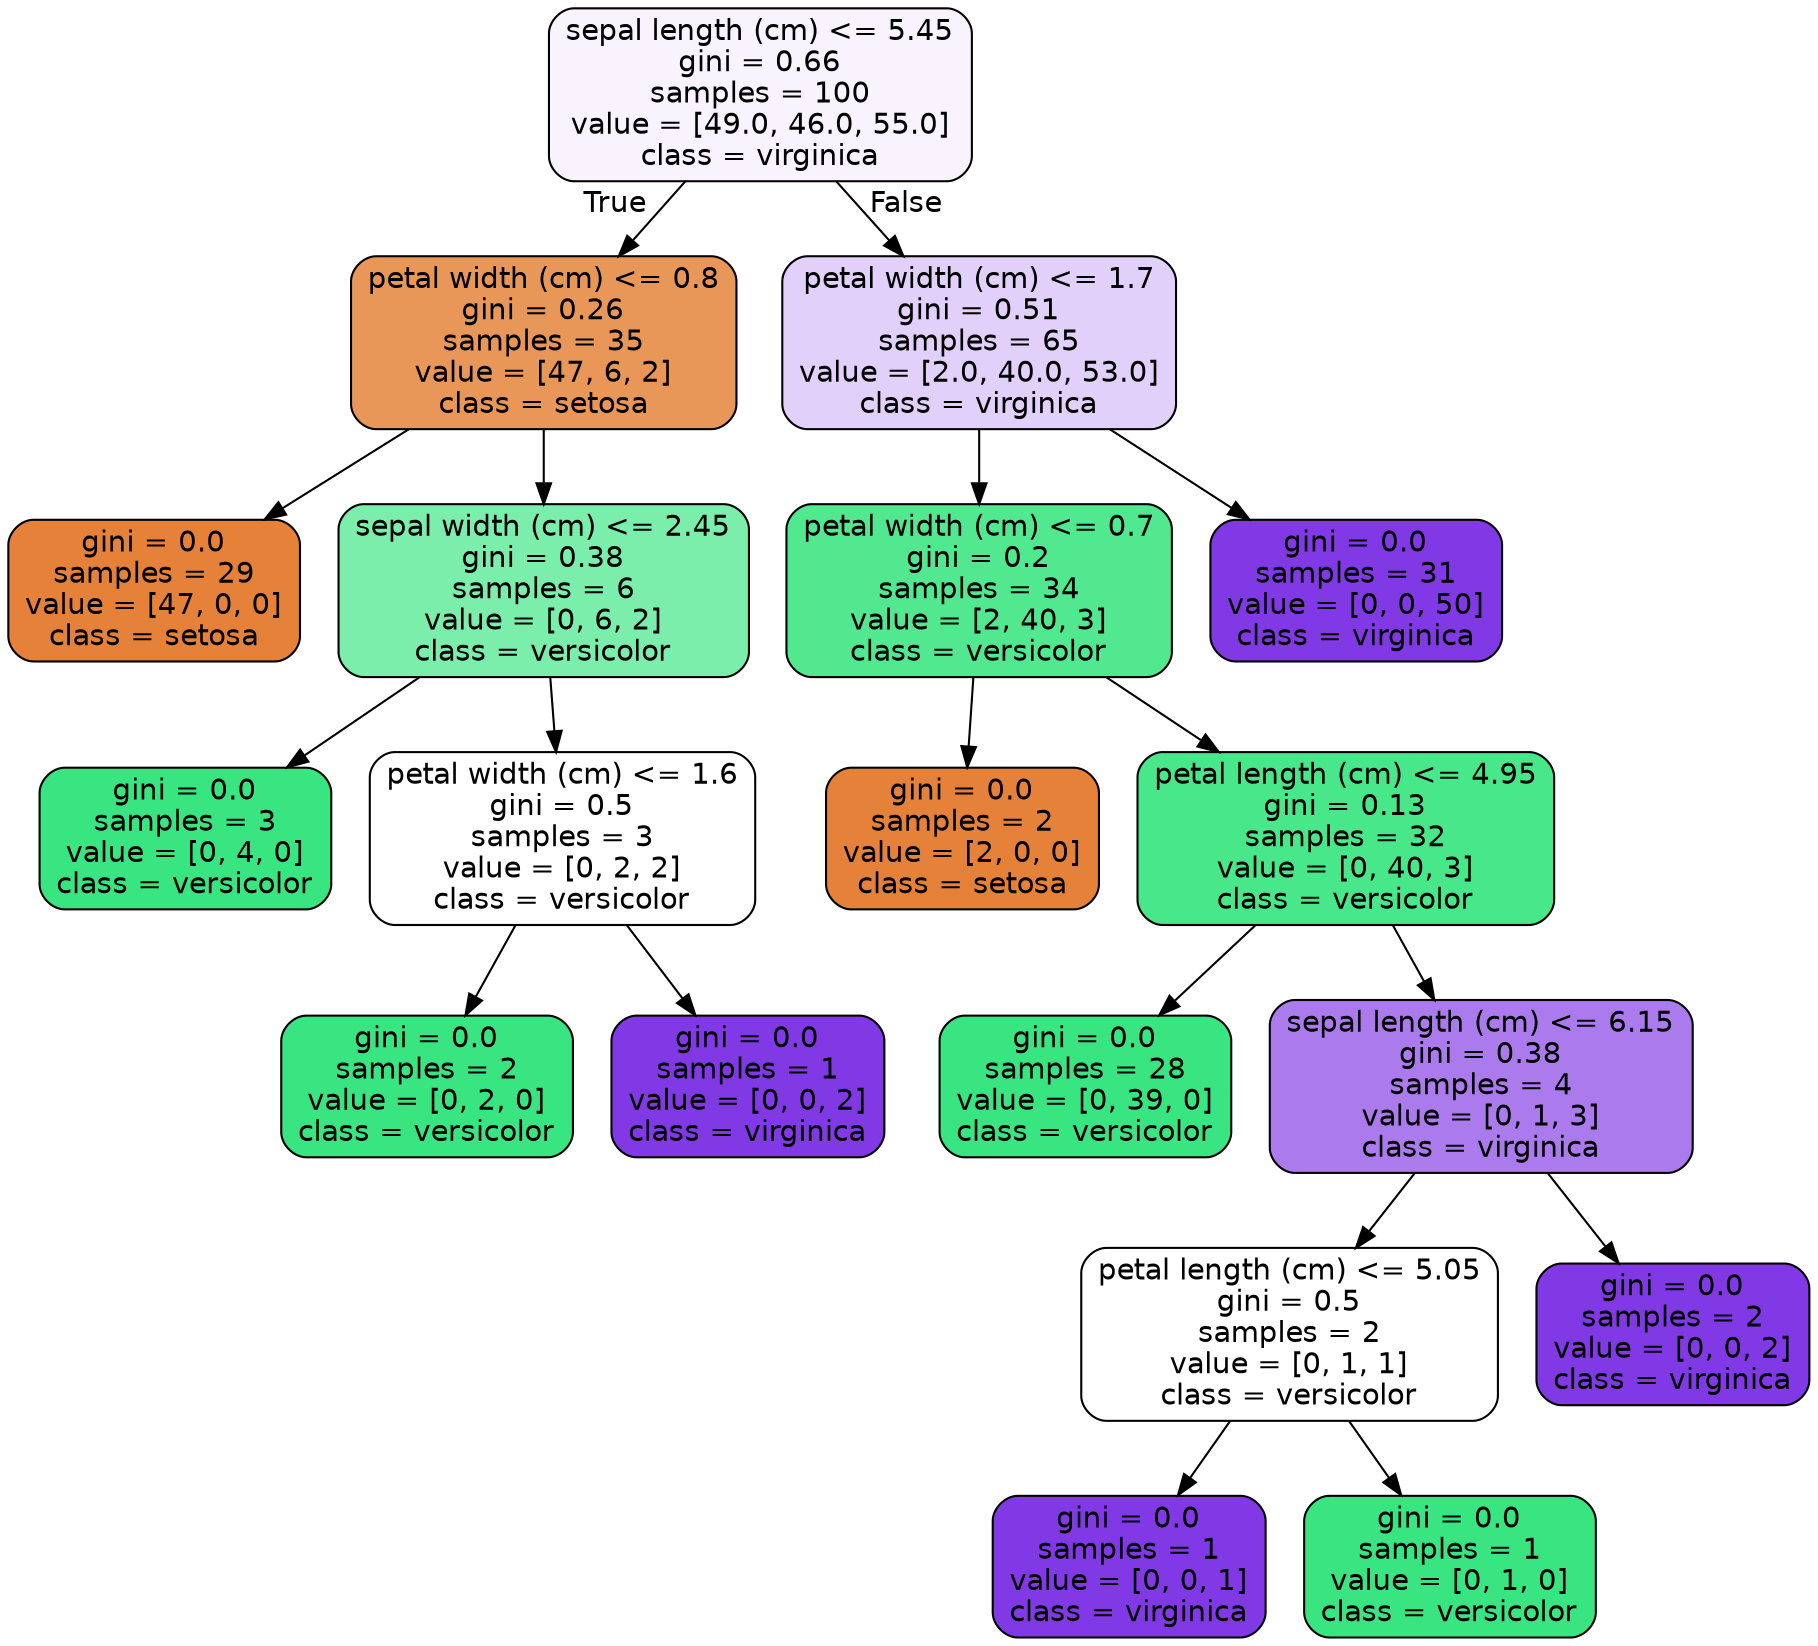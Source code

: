 digraph Tree {
node [shape=box, style="filled, rounded", color="black", fontname="helvetica"] ;
edge [fontname="helvetica"] ;
0 [label="sepal length (cm) <= 5.45\ngini = 0.66\nsamples = 100\nvalue = [49.0, 46.0, 55.0]\nclass = virginica", fillcolor="#f8f3fd"] ;
1 [label="petal width (cm) <= 0.8\ngini = 0.26\nsamples = 35\nvalue = [47, 6, 2]\nclass = setosa", fillcolor="#e99659"] ;
0 -> 1 [labeldistance=2.5, labelangle=45, headlabel="True"] ;
2 [label="gini = 0.0\nsamples = 29\nvalue = [47, 0, 0]\nclass = setosa", fillcolor="#e58139"] ;
1 -> 2 ;
3 [label="sepal width (cm) <= 2.45\ngini = 0.38\nsamples = 6\nvalue = [0, 6, 2]\nclass = versicolor", fillcolor="#7beeab"] ;
1 -> 3 ;
4 [label="gini = 0.0\nsamples = 3\nvalue = [0, 4, 0]\nclass = versicolor", fillcolor="#39e581"] ;
3 -> 4 ;
5 [label="petal width (cm) <= 1.6\ngini = 0.5\nsamples = 3\nvalue = [0, 2, 2]\nclass = versicolor", fillcolor="#ffffff"] ;
3 -> 5 ;
6 [label="gini = 0.0\nsamples = 2\nvalue = [0, 2, 0]\nclass = versicolor", fillcolor="#39e581"] ;
5 -> 6 ;
7 [label="gini = 0.0\nsamples = 1\nvalue = [0, 0, 2]\nclass = virginica", fillcolor="#8139e5"] ;
5 -> 7 ;
8 [label="petal width (cm) <= 1.7\ngini = 0.51\nsamples = 65\nvalue = [2.0, 40.0, 53.0]\nclass = virginica", fillcolor="#e1d0f9"] ;
0 -> 8 [labeldistance=2.5, labelangle=-45, headlabel="False"] ;
9 [label="petal width (cm) <= 0.7\ngini = 0.2\nsamples = 34\nvalue = [2, 40, 3]\nclass = versicolor", fillcolor="#51e890"] ;
8 -> 9 ;
10 [label="gini = 0.0\nsamples = 2\nvalue = [2, 0, 0]\nclass = setosa", fillcolor="#e58139"] ;
9 -> 10 ;
11 [label="petal length (cm) <= 4.95\ngini = 0.13\nsamples = 32\nvalue = [0, 40, 3]\nclass = versicolor", fillcolor="#48e78a"] ;
9 -> 11 ;
12 [label="gini = 0.0\nsamples = 28\nvalue = [0, 39, 0]\nclass = versicolor", fillcolor="#39e581"] ;
11 -> 12 ;
13 [label="sepal length (cm) <= 6.15\ngini = 0.38\nsamples = 4\nvalue = [0, 1, 3]\nclass = virginica", fillcolor="#ab7bee"] ;
11 -> 13 ;
14 [label="petal length (cm) <= 5.05\ngini = 0.5\nsamples = 2\nvalue = [0, 1, 1]\nclass = versicolor", fillcolor="#ffffff"] ;
13 -> 14 ;
15 [label="gini = 0.0\nsamples = 1\nvalue = [0, 0, 1]\nclass = virginica", fillcolor="#8139e5"] ;
14 -> 15 ;
16 [label="gini = 0.0\nsamples = 1\nvalue = [0, 1, 0]\nclass = versicolor", fillcolor="#39e581"] ;
14 -> 16 ;
17 [label="gini = 0.0\nsamples = 2\nvalue = [0, 0, 2]\nclass = virginica", fillcolor="#8139e5"] ;
13 -> 17 ;
18 [label="gini = 0.0\nsamples = 31\nvalue = [0, 0, 50]\nclass = virginica", fillcolor="#8139e5"] ;
8 -> 18 ;
}
